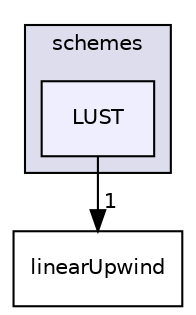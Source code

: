 digraph "src/finiteVolume/interpolation/surfaceInterpolation/schemes/LUST" {
  bgcolor=transparent;
  compound=true
  node [ fontsize="10", fontname="Helvetica"];
  edge [ labelfontsize="10", labelfontname="Helvetica"];
  subgraph clusterdir_deb7d71175aa940c147966c547ebcb7e {
    graph [ bgcolor="#ddddee", pencolor="black", label="schemes" fontname="Helvetica", fontsize="10", URL="dir_deb7d71175aa940c147966c547ebcb7e.html"]
  dir_60b5e15bc2fe18bfab31cbbf3c445360 [shape=box, label="LUST", style="filled", fillcolor="#eeeeff", pencolor="black", URL="dir_60b5e15bc2fe18bfab31cbbf3c445360.html"];
  }
  dir_d07d241d5def1122e0b606e45bde700f [shape=box label="linearUpwind" URL="dir_d07d241d5def1122e0b606e45bde700f.html"];
  dir_60b5e15bc2fe18bfab31cbbf3c445360->dir_d07d241d5def1122e0b606e45bde700f [headlabel="1", labeldistance=1.5 headhref="dir_001247_001243.html"];
}
